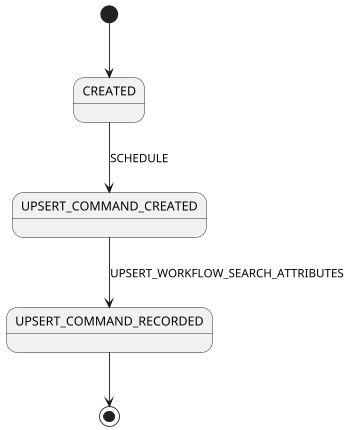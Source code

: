 ` Copyright (C) 2020 Temporal Technologies, Inc. All Rights Reserved.
`
` Copyright 2012-2016 Amazon.com, Inc. or its affiliates. All Rights Reserved.
`
` Modifications copyright (C) 2017 Uber Technologies, Inc.
`
` Licensed under the Apache License, Version 2.0 (the "License"). You may not
` use this file except in compliance with the License. A copy of the License is
` located at
`
` http://aws.amazon.com/apache2.0
`
` or in the "license" file accompanying this file. This file is distributed on
` an "AS IS" BASIS, WITHOUT WARRANTIES OR CONDITIONS OF ANY KIND, either
` express or implied. See the License for the specific language governing
` permissions and limitations under the License.

` Generated from src/main/java/io/temporal/internal/csm/UpseartSearchAttributesCommands.java
` by io.temporal.internal.csm.CommandsGeneratePlantUMLStateDiagrams

@startuml
scale 350 width
[*] --> CREATED
CREATED --> UPSERT_COMMAND_CREATED: SCHEDULE
UPSERT_COMMAND_CREATED --> UPSERT_COMMAND_RECORDED: UPSERT_WORKFLOW_SEARCH_ATTRIBUTES
UPSERT_COMMAND_RECORDED --> [*]
@enduml
